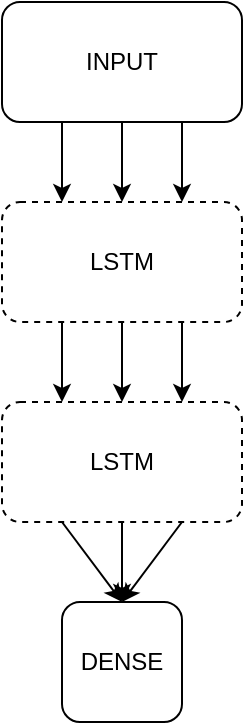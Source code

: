 <mxfile version="13.6.2" type="device"><diagram id="MZXsoWUT9d2umq2QK7y0" name="Page-1"><mxGraphModel dx="1102" dy="892" grid="1" gridSize="10" guides="1" tooltips="1" connect="1" arrows="1" fold="1" page="1" pageScale="1" pageWidth="827" pageHeight="1169" math="0" shadow="0"><root><mxCell id="0"/><mxCell id="1" parent="0"/><mxCell id="2gj5Vyul5bXXahuI76l1-6" style="edgeStyle=orthogonalEdgeStyle;rounded=0;orthogonalLoop=1;jettySize=auto;html=1;exitX=0.25;exitY=1;exitDx=0;exitDy=0;entryX=0.25;entryY=0;entryDx=0;entryDy=0;" edge="1" parent="1" source="2gj5Vyul5bXXahuI76l1-1" target="2gj5Vyul5bXXahuI76l1-2"><mxGeometry relative="1" as="geometry"/></mxCell><mxCell id="2gj5Vyul5bXXahuI76l1-7" style="edgeStyle=orthogonalEdgeStyle;rounded=0;orthogonalLoop=1;jettySize=auto;html=1;exitX=0.5;exitY=1;exitDx=0;exitDy=0;entryX=0.5;entryY=0;entryDx=0;entryDy=0;" edge="1" parent="1" source="2gj5Vyul5bXXahuI76l1-1" target="2gj5Vyul5bXXahuI76l1-2"><mxGeometry relative="1" as="geometry"/></mxCell><mxCell id="2gj5Vyul5bXXahuI76l1-8" style="edgeStyle=orthogonalEdgeStyle;rounded=0;orthogonalLoop=1;jettySize=auto;html=1;exitX=0.75;exitY=1;exitDx=0;exitDy=0;entryX=0.75;entryY=0;entryDx=0;entryDy=0;" edge="1" parent="1" source="2gj5Vyul5bXXahuI76l1-1" target="2gj5Vyul5bXXahuI76l1-2"><mxGeometry relative="1" as="geometry"/></mxCell><mxCell id="2gj5Vyul5bXXahuI76l1-1" value="INPUT" style="rounded=1;whiteSpace=wrap;html=1;" vertex="1" parent="1"><mxGeometry x="40" y="40" width="120" height="60" as="geometry"/></mxCell><mxCell id="2gj5Vyul5bXXahuI76l1-9" style="edgeStyle=orthogonalEdgeStyle;rounded=0;orthogonalLoop=1;jettySize=auto;html=1;exitX=0.25;exitY=1;exitDx=0;exitDy=0;entryX=0.25;entryY=0;entryDx=0;entryDy=0;" edge="1" parent="1" source="2gj5Vyul5bXXahuI76l1-2" target="2gj5Vyul5bXXahuI76l1-3"><mxGeometry relative="1" as="geometry"/></mxCell><mxCell id="2gj5Vyul5bXXahuI76l1-10" style="edgeStyle=orthogonalEdgeStyle;rounded=0;orthogonalLoop=1;jettySize=auto;html=1;exitX=0.5;exitY=1;exitDx=0;exitDy=0;entryX=0.5;entryY=0;entryDx=0;entryDy=0;" edge="1" parent="1" source="2gj5Vyul5bXXahuI76l1-2" target="2gj5Vyul5bXXahuI76l1-3"><mxGeometry relative="1" as="geometry"/></mxCell><mxCell id="2gj5Vyul5bXXahuI76l1-11" style="edgeStyle=orthogonalEdgeStyle;rounded=0;orthogonalLoop=1;jettySize=auto;html=1;exitX=0.75;exitY=1;exitDx=0;exitDy=0;entryX=0.75;entryY=0;entryDx=0;entryDy=0;" edge="1" parent="1" source="2gj5Vyul5bXXahuI76l1-2" target="2gj5Vyul5bXXahuI76l1-3"><mxGeometry relative="1" as="geometry"/></mxCell><mxCell id="2gj5Vyul5bXXahuI76l1-2" value="LSTM" style="rounded=1;whiteSpace=wrap;html=1;dashed=1;" vertex="1" parent="1"><mxGeometry x="40" y="140" width="120" height="60" as="geometry"/></mxCell><mxCell id="2gj5Vyul5bXXahuI76l1-15" style="edgeStyle=orthogonalEdgeStyle;rounded=0;orthogonalLoop=1;jettySize=auto;html=1;exitX=0.5;exitY=1;exitDx=0;exitDy=0;entryX=0.5;entryY=0;entryDx=0;entryDy=0;" edge="1" parent="1" source="2gj5Vyul5bXXahuI76l1-3" target="2gj5Vyul5bXXahuI76l1-5"><mxGeometry relative="1" as="geometry"/></mxCell><mxCell id="2gj5Vyul5bXXahuI76l1-3" value="LSTM" style="rounded=1;whiteSpace=wrap;html=1;dashed=1;" vertex="1" parent="1"><mxGeometry x="40" y="240" width="120" height="60" as="geometry"/></mxCell><mxCell id="2gj5Vyul5bXXahuI76l1-5" value="DENSE" style="rounded=1;whiteSpace=wrap;html=1;" vertex="1" parent="1"><mxGeometry x="70" y="340" width="60" height="60" as="geometry"/></mxCell><mxCell id="2gj5Vyul5bXXahuI76l1-13" value="" style="endArrow=classic;html=1;entryX=0.5;entryY=0;entryDx=0;entryDy=0;exitX=0.25;exitY=1;exitDx=0;exitDy=0;" edge="1" parent="1" source="2gj5Vyul5bXXahuI76l1-3" target="2gj5Vyul5bXXahuI76l1-5"><mxGeometry width="50" height="50" relative="1" as="geometry"><mxPoint x="10" y="360" as="sourcePoint"/><mxPoint x="60" y="310" as="targetPoint"/></mxGeometry></mxCell><mxCell id="2gj5Vyul5bXXahuI76l1-16" value="" style="endArrow=classic;html=1;exitX=0.75;exitY=1;exitDx=0;exitDy=0;entryX=0.5;entryY=0;entryDx=0;entryDy=0;" edge="1" parent="1" source="2gj5Vyul5bXXahuI76l1-3" target="2gj5Vyul5bXXahuI76l1-5"><mxGeometry width="50" height="50" relative="1" as="geometry"><mxPoint x="160" y="370" as="sourcePoint"/><mxPoint x="210" y="320" as="targetPoint"/></mxGeometry></mxCell></root></mxGraphModel></diagram></mxfile>